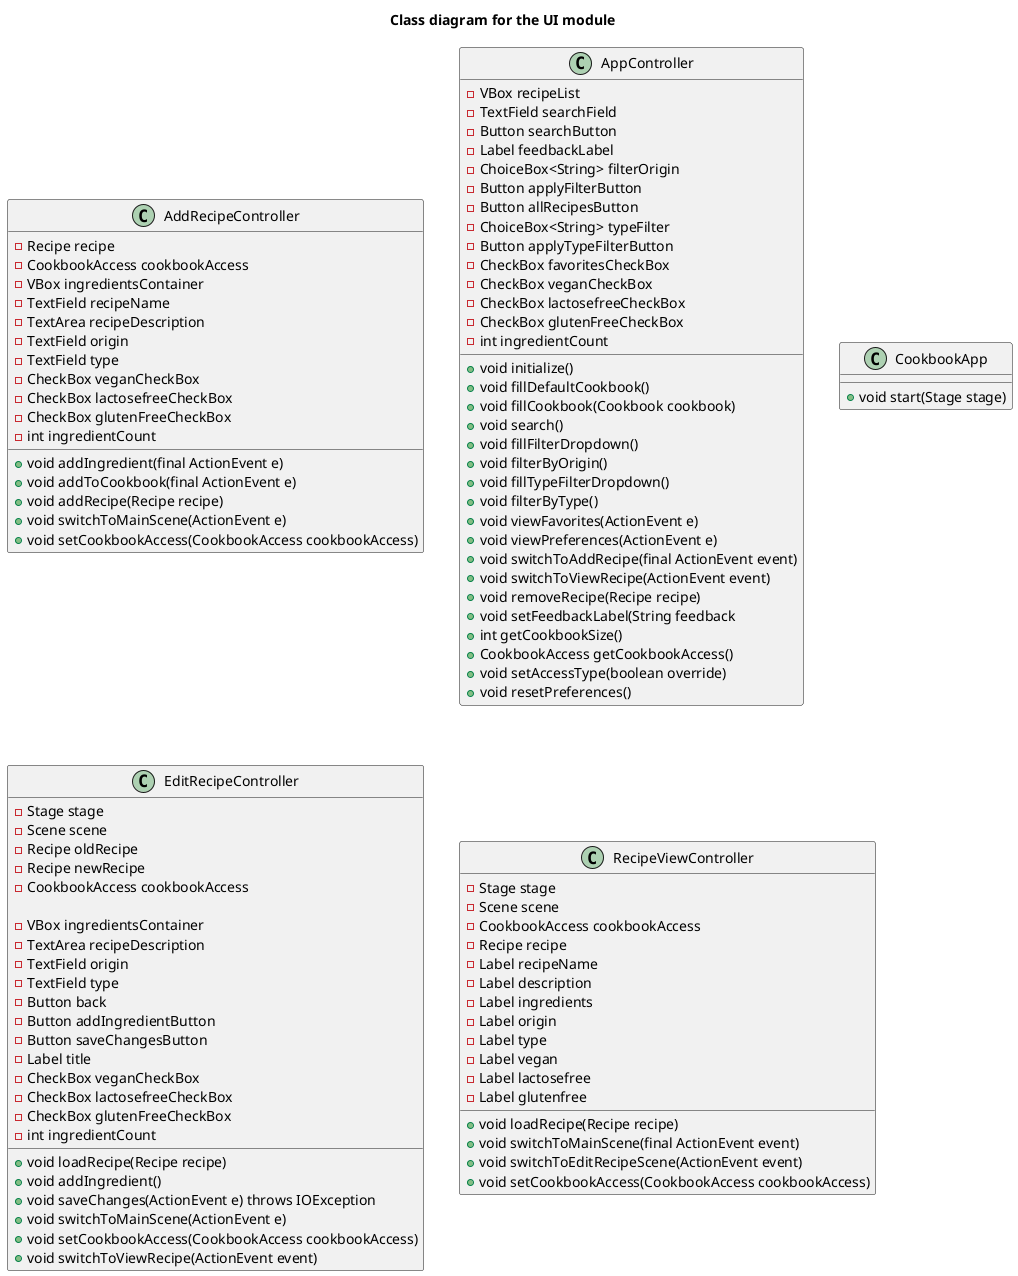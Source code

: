 @startuml classDiagramUI

title Class diagram for the UI module

class AddRecipeController{
  -Recipe recipe
  -CookbookAccess cookbookAccess
  -VBox ingredientsContainer
  -TextField recipeName
  -TextArea recipeDescription
  -TextField origin
  -TextField type
  -CheckBox veganCheckBox
  -CheckBox lactosefreeCheckBox
  -CheckBox glutenFreeCheckBox
  -int ingredientCount

  +void addIngredient(final ActionEvent e)
  +void addToCookbook(final ActionEvent e)
  +void addRecipe(Recipe recipe)
  +void switchToMainScene(ActionEvent e)
  +void setCookbookAccess(CookbookAccess cookbookAccess)
}

class AppController{
  -VBox recipeList
  -TextField searchField
  -Button searchButton
  -Label feedbackLabel
  -ChoiceBox<String> filterOrigin
  -Button applyFilterButton
  -Button allRecipesButton
  -ChoiceBox<String> typeFilter
  -Button applyTypeFilterButton
  -CheckBox favoritesCheckBox
  -CheckBox veganCheckBox
  -CheckBox lactosefreeCheckBox
  -CheckBox glutenFreeCheckBox
  -int ingredientCount

  +void initialize()
  +void fillDefaultCookbook()
  +void fillCookbook(Cookbook cookbook)
  +void search()
  +void fillFilterDropdown()
  +void filterByOrigin()
  +void fillTypeFilterDropdown()
  +void filterByType()
  +void viewFavorites(ActionEvent e)
  +void viewPreferences(ActionEvent e)
  +void switchToAddRecipe(final ActionEvent event)
  +void switchToViewRecipe(ActionEvent event)
  +void removeRecipe(Recipe recipe)
  +void setFeedbackLabel(String feedback
  +int getCookbookSize()
  +CookbookAccess getCookbookAccess()
  +void setAccessType(boolean override)
  +void resetPreferences()

}

class CookbookApp{
  +void start(Stage stage)
}

class EditRecipeController{
  -Stage stage
  -Scene scene
  -Recipe oldRecipe
  -Recipe newRecipe
  -CookbookAccess cookbookAccess

  -VBox ingredientsContainer
  -TextArea recipeDescription
  -TextField origin
  -TextField type
  -Button back
  -Button addIngredientButton
  -Button saveChangesButton
  -Label title
  -CheckBox veganCheckBox
  -CheckBox lactosefreeCheckBox
  -CheckBox glutenFreeCheckBox
  -int ingredientCount

  +void loadRecipe(Recipe recipe)
  +void addIngredient()
  +void saveChanges(ActionEvent e) throws IOException
  +void switchToMainScene(ActionEvent e)
  +void setCookbookAccess(CookbookAccess cookbookAccess)
  +void switchToViewRecipe(ActionEvent event)
}

class RecipeViewController{
  -Stage stage
  -Scene scene
  -CookbookAccess cookbookAccess
  -Recipe recipe
  -Label recipeName
  -Label description
  -Label ingredients
  -Label origin
  -Label type
  -Label vegan
  -Label lactosefree
  -Label glutenfree

  +void loadRecipe(Recipe recipe)
  +void switchToMainScene(final ActionEvent event)
  +void switchToEditRecipeScene(ActionEvent event)
  +void setCookbookAccess(CookbookAccess cookbookAccess)
}

@enduml